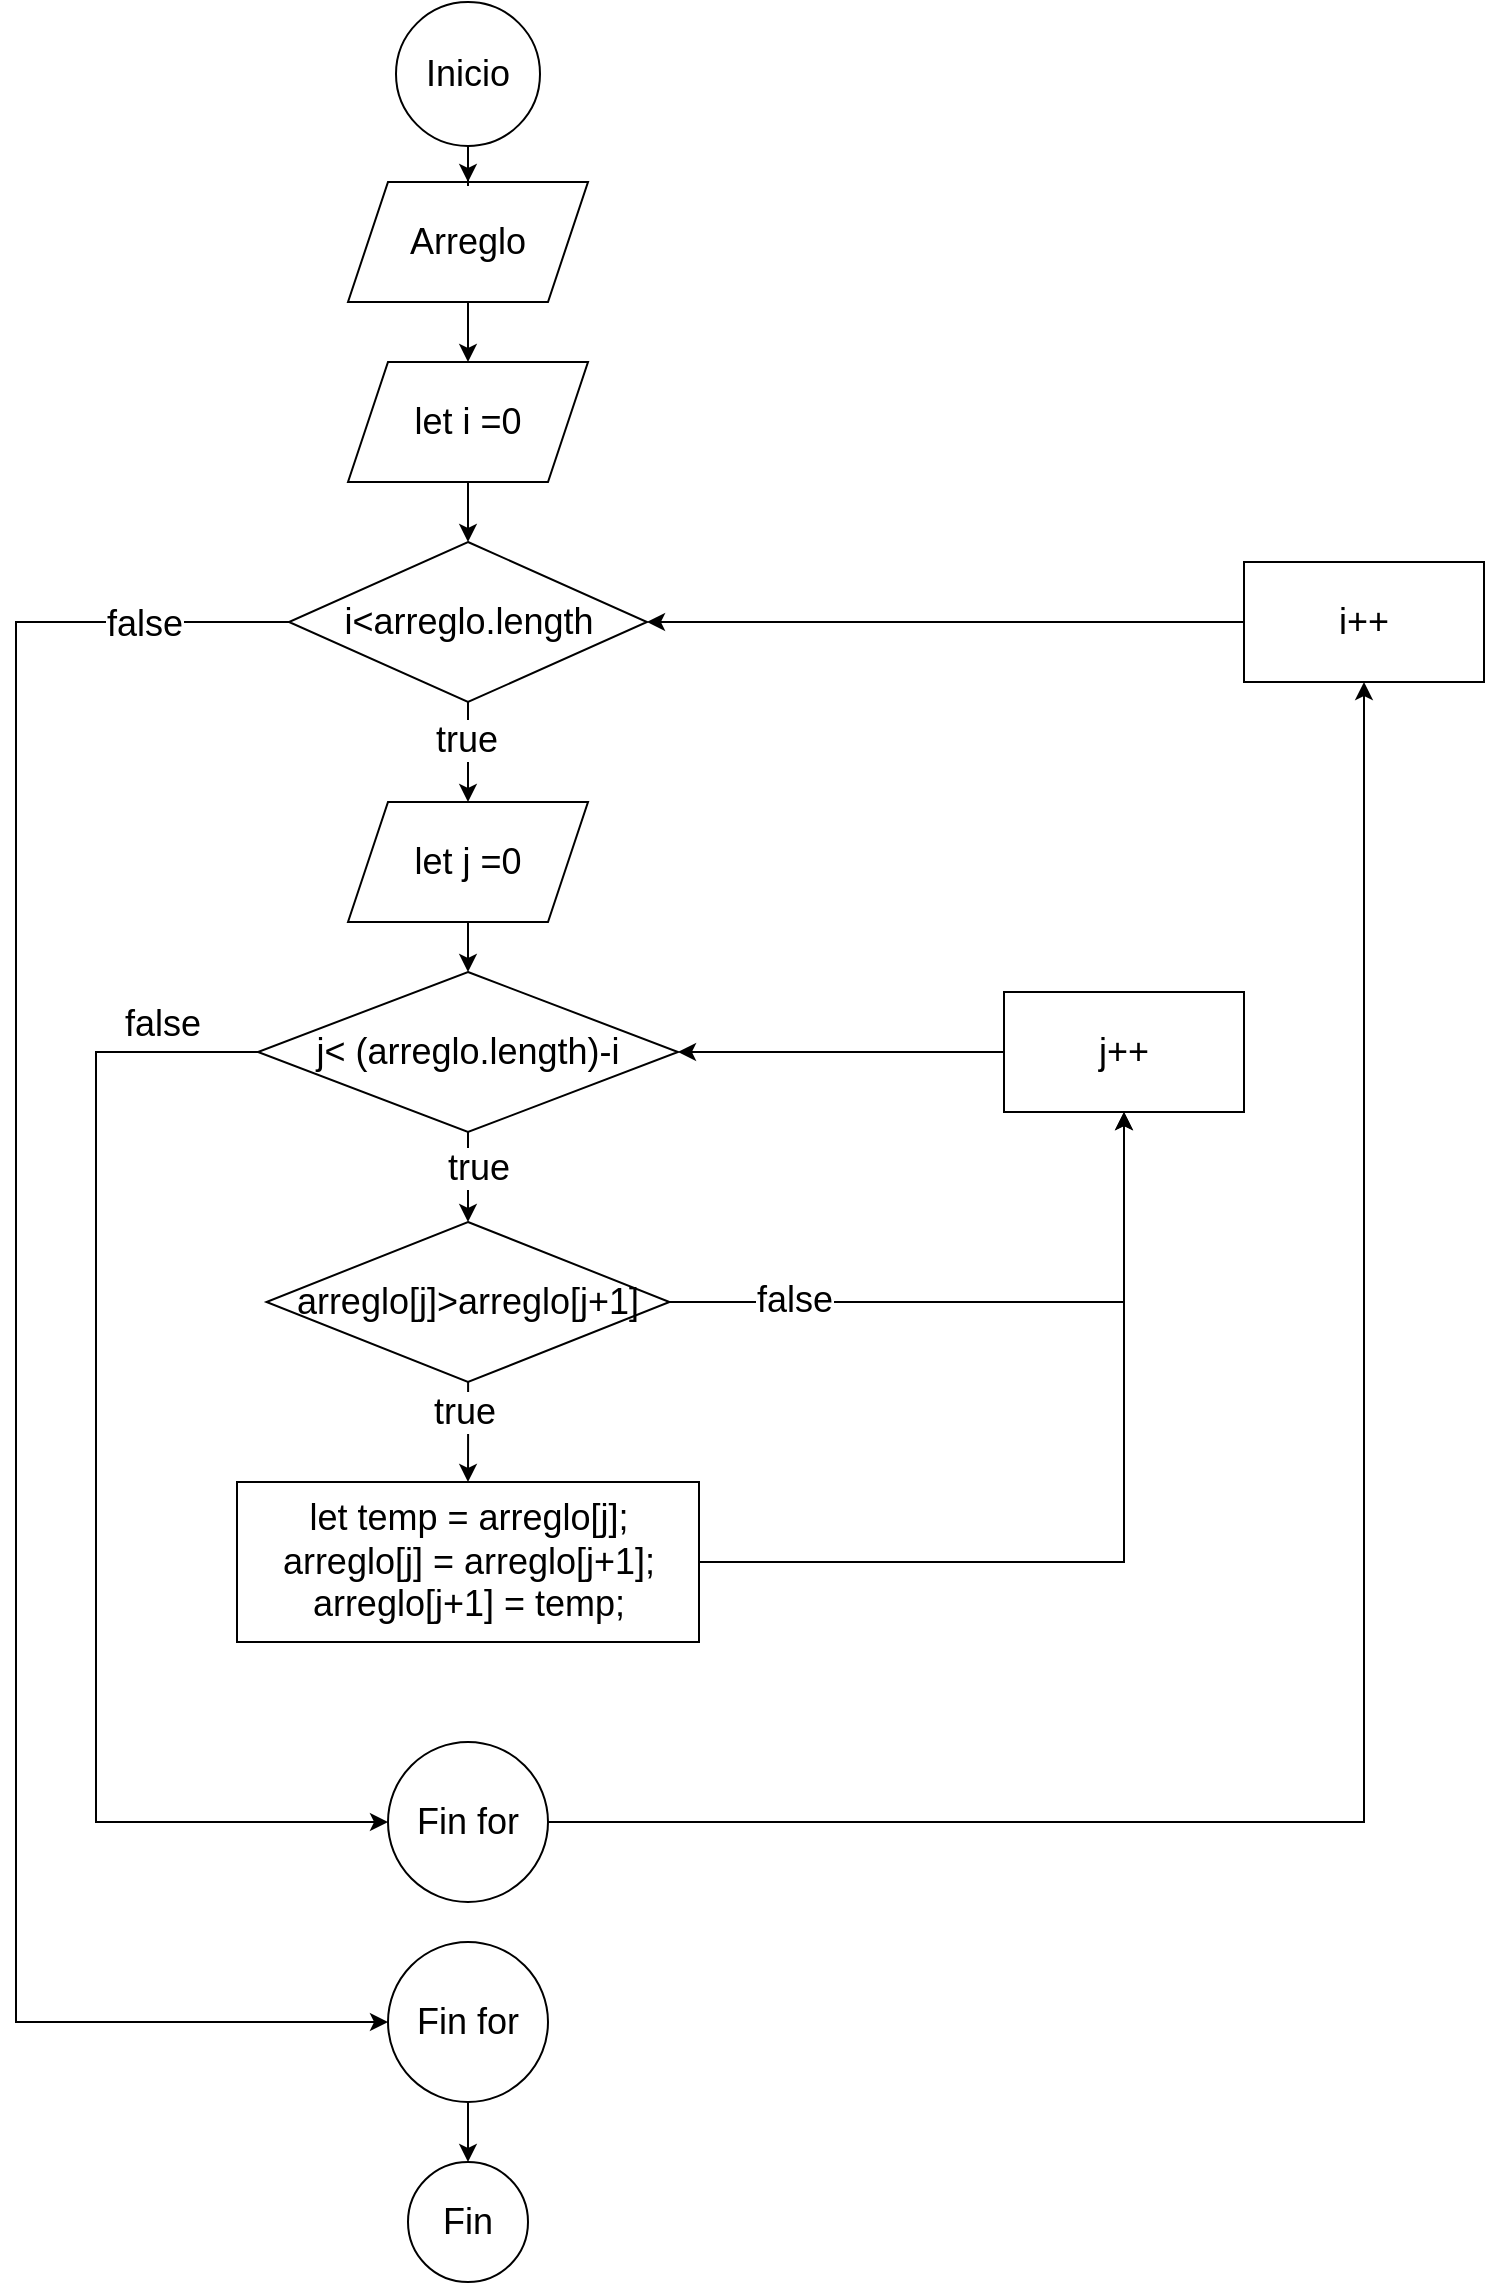 <mxfile version="28.2.7">
  <diagram name="Página-1" id="GpZgl3ylYhtAPS6ptLrU">
    <mxGraphModel grid="1" page="1" gridSize="10" guides="1" tooltips="1" connect="1" arrows="1" fold="1" pageScale="1" pageWidth="827" pageHeight="1169" math="0" shadow="0">
      <root>
        <mxCell id="0" />
        <mxCell id="1" parent="0" />
        <mxCell id="7dMSmFEyAdPv8ODHxnTT-74" value="" style="edgeStyle=orthogonalEdgeStyle;rounded=0;orthogonalLoop=1;jettySize=auto;html=1;" edge="1" parent="1" source="7dMSmFEyAdPv8ODHxnTT-2" target="7dMSmFEyAdPv8ODHxnTT-73">
          <mxGeometry relative="1" as="geometry" />
        </mxCell>
        <mxCell id="7dMSmFEyAdPv8ODHxnTT-2" value="&lt;font style=&quot;font-size: 18px;&quot;&gt;Arreglo&lt;/font&gt;" style="shape=parallelogram;perimeter=parallelogramPerimeter;whiteSpace=wrap;html=1;fixedSize=1;" vertex="1" parent="1">
          <mxGeometry x="213" y="100" width="120" height="60" as="geometry" />
        </mxCell>
        <mxCell id="7dMSmFEyAdPv8ODHxnTT-4" style="edgeStyle=orthogonalEdgeStyle;rounded=0;orthogonalLoop=1;jettySize=auto;html=1;entryX=0.5;entryY=0;entryDx=0;entryDy=0;" edge="1" parent="1" source="7dMSmFEyAdPv8ODHxnTT-3" target="7dMSmFEyAdPv8ODHxnTT-2">
          <mxGeometry relative="1" as="geometry" />
        </mxCell>
        <mxCell id="7dMSmFEyAdPv8ODHxnTT-3" value="&lt;font style=&quot;font-size: 18px;&quot;&gt;Inicio&lt;/font&gt;" style="ellipse;whiteSpace=wrap;html=1;aspect=fixed;" vertex="1" parent="1">
          <mxGeometry x="237" y="10" width="72" height="72" as="geometry" />
        </mxCell>
        <mxCell id="7dMSmFEyAdPv8ODHxnTT-38" value="&lt;font style=&quot;font-size: 18px;&quot;&gt;Fin&lt;/font&gt;" style="ellipse;whiteSpace=wrap;html=1;aspect=fixed;" vertex="1" parent="1">
          <mxGeometry x="243" y="1090" width="60" height="60" as="geometry" />
        </mxCell>
        <mxCell id="7dMSmFEyAdPv8ODHxnTT-79" style="edgeStyle=orthogonalEdgeStyle;rounded=0;orthogonalLoop=1;jettySize=auto;html=1;entryX=0.5;entryY=0;entryDx=0;entryDy=0;" edge="1" parent="1" source="7dMSmFEyAdPv8ODHxnTT-45" target="7dMSmFEyAdPv8ODHxnTT-38">
          <mxGeometry relative="1" as="geometry">
            <mxPoint x="273.0" y="1099" as="targetPoint" />
          </mxGeometry>
        </mxCell>
        <mxCell id="7dMSmFEyAdPv8ODHxnTT-45" value="&lt;font style=&quot;font-size: 18px;&quot;&gt;Fin for&lt;/font&gt;" style="ellipse;whiteSpace=wrap;html=1;aspect=fixed;" vertex="1" parent="1">
          <mxGeometry x="233" y="980" width="80" height="80" as="geometry" />
        </mxCell>
        <mxCell id="7dMSmFEyAdPv8ODHxnTT-78" style="edgeStyle=orthogonalEdgeStyle;rounded=0;orthogonalLoop=1;jettySize=auto;html=1;entryX=0.5;entryY=1;entryDx=0;entryDy=0;" edge="1" parent="1" source="7dMSmFEyAdPv8ODHxnTT-46" target="7dMSmFEyAdPv8ODHxnTT-54">
          <mxGeometry relative="1" as="geometry" />
        </mxCell>
        <mxCell id="7dMSmFEyAdPv8ODHxnTT-46" value="&lt;font style=&quot;font-size: 18px;&quot;&gt;Fin for&lt;/font&gt;" style="ellipse;whiteSpace=wrap;html=1;aspect=fixed;" vertex="1" parent="1">
          <mxGeometry x="233" y="880" width="80" height="80" as="geometry" />
        </mxCell>
        <mxCell id="7dMSmFEyAdPv8ODHxnTT-50" style="edgeStyle=orthogonalEdgeStyle;rounded=0;orthogonalLoop=1;jettySize=auto;html=1;entryX=0.5;entryY=0;entryDx=0;entryDy=0;" edge="1" parent="1" source="7dMSmFEyAdPv8ODHxnTT-47" target="7dMSmFEyAdPv8ODHxnTT-76">
          <mxGeometry relative="1" as="geometry" />
        </mxCell>
        <mxCell id="7dMSmFEyAdPv8ODHxnTT-66" value="&lt;font style=&quot;font-size: 18px;&quot;&gt;true&lt;/font&gt;" style="edgeLabel;html=1;align=center;verticalAlign=middle;resizable=0;points=[];" connectable="0" vertex="1" parent="7dMSmFEyAdPv8ODHxnTT-50">
          <mxGeometry x="-0.24" y="-1" relative="1" as="geometry">
            <mxPoint as="offset" />
          </mxGeometry>
        </mxCell>
        <mxCell id="7dMSmFEyAdPv8ODHxnTT-69" style="edgeStyle=orthogonalEdgeStyle;rounded=0;orthogonalLoop=1;jettySize=auto;html=1;entryX=0;entryY=0.5;entryDx=0;entryDy=0;exitX=0;exitY=0.5;exitDx=0;exitDy=0;" edge="1" parent="1" source="7dMSmFEyAdPv8ODHxnTT-47" target="7dMSmFEyAdPv8ODHxnTT-45">
          <mxGeometry relative="1" as="geometry">
            <mxPoint x="157" y="980" as="targetPoint" />
            <Array as="points">
              <mxPoint x="47" y="320" />
              <mxPoint x="47" y="1020" />
            </Array>
          </mxGeometry>
        </mxCell>
        <mxCell id="7dMSmFEyAdPv8ODHxnTT-72" value="&lt;font style=&quot;font-size: 18px;&quot;&gt;false&lt;/font&gt;" style="edgeLabel;html=1;align=center;verticalAlign=middle;resizable=0;points=[];" connectable="0" vertex="1" parent="7dMSmFEyAdPv8ODHxnTT-69">
          <mxGeometry x="-0.857" y="1" relative="1" as="geometry">
            <mxPoint as="offset" />
          </mxGeometry>
        </mxCell>
        <mxCell id="7dMSmFEyAdPv8ODHxnTT-47" value="&lt;font style=&quot;font-size: 18px;&quot;&gt;i&amp;lt;arreglo.length&lt;/font&gt;" style="rhombus;whiteSpace=wrap;html=1;" vertex="1" parent="1">
          <mxGeometry x="183.5" y="280" width="179" height="80" as="geometry" />
        </mxCell>
        <mxCell id="7dMSmFEyAdPv8ODHxnTT-52" style="edgeStyle=orthogonalEdgeStyle;rounded=0;orthogonalLoop=1;jettySize=auto;html=1;entryX=0.5;entryY=0;entryDx=0;entryDy=0;" edge="1" parent="1" source="7dMSmFEyAdPv8ODHxnTT-49" target="7dMSmFEyAdPv8ODHxnTT-57">
          <mxGeometry relative="1" as="geometry">
            <mxPoint x="273" y="570" as="targetPoint" />
          </mxGeometry>
        </mxCell>
        <mxCell id="7dMSmFEyAdPv8ODHxnTT-67" value="&lt;font style=&quot;font-size: 18px;&quot;&gt;true&lt;/font&gt;" style="edgeLabel;html=1;align=center;verticalAlign=middle;resizable=0;points=[];" connectable="0" vertex="1" parent="7dMSmFEyAdPv8ODHxnTT-52">
          <mxGeometry x="-0.2" y="5" relative="1" as="geometry">
            <mxPoint as="offset" />
          </mxGeometry>
        </mxCell>
        <mxCell id="7dMSmFEyAdPv8ODHxnTT-70" style="edgeStyle=orthogonalEdgeStyle;rounded=0;orthogonalLoop=1;jettySize=auto;html=1;entryX=0;entryY=0.5;entryDx=0;entryDy=0;exitX=0;exitY=0.5;exitDx=0;exitDy=0;" edge="1" parent="1" source="7dMSmFEyAdPv8ODHxnTT-49" target="7dMSmFEyAdPv8ODHxnTT-46">
          <mxGeometry relative="1" as="geometry">
            <Array as="points">
              <mxPoint x="87" y="535" />
              <mxPoint x="87" y="920" />
            </Array>
          </mxGeometry>
        </mxCell>
        <mxCell id="7dMSmFEyAdPv8ODHxnTT-71" value="&lt;font style=&quot;font-size: 18px;&quot;&gt;false&lt;/font&gt;" style="edgeLabel;html=1;align=center;verticalAlign=middle;resizable=0;points=[];" connectable="0" vertex="1" parent="7dMSmFEyAdPv8ODHxnTT-70">
          <mxGeometry x="-0.766" y="-3" relative="1" as="geometry">
            <mxPoint x="23" y="-11" as="offset" />
          </mxGeometry>
        </mxCell>
        <mxCell id="7dMSmFEyAdPv8ODHxnTT-49" value="&lt;font style=&quot;font-size: 18px;&quot;&gt;j&amp;lt; (arreglo.length)-i&lt;/font&gt;" style="rhombus;whiteSpace=wrap;html=1;" vertex="1" parent="1">
          <mxGeometry x="168" y="495" width="210" height="80" as="geometry" />
        </mxCell>
        <mxCell id="7dMSmFEyAdPv8ODHxnTT-68" style="edgeStyle=orthogonalEdgeStyle;rounded=0;orthogonalLoop=1;jettySize=auto;html=1;entryX=1;entryY=0.5;entryDx=0;entryDy=0;" edge="1" parent="1" source="7dMSmFEyAdPv8ODHxnTT-54" target="7dMSmFEyAdPv8ODHxnTT-47">
          <mxGeometry relative="1" as="geometry" />
        </mxCell>
        <mxCell id="7dMSmFEyAdPv8ODHxnTT-54" value="&lt;font style=&quot;font-size: 18px;&quot;&gt;i++&lt;/font&gt;" style="rounded=0;whiteSpace=wrap;html=1;" vertex="1" parent="1">
          <mxGeometry x="661" y="290" width="120" height="60" as="geometry" />
        </mxCell>
        <mxCell id="7dMSmFEyAdPv8ODHxnTT-65" style="edgeStyle=orthogonalEdgeStyle;rounded=0;orthogonalLoop=1;jettySize=auto;html=1;" edge="1" parent="1" source="7dMSmFEyAdPv8ODHxnTT-55" target="7dMSmFEyAdPv8ODHxnTT-49">
          <mxGeometry relative="1" as="geometry" />
        </mxCell>
        <mxCell id="7dMSmFEyAdPv8ODHxnTT-55" value="&lt;font style=&quot;font-size: 18px;&quot;&gt;j++&lt;/font&gt;" style="rounded=0;whiteSpace=wrap;html=1;" vertex="1" parent="1">
          <mxGeometry x="541" y="505" width="120" height="60" as="geometry" />
        </mxCell>
        <mxCell id="7dMSmFEyAdPv8ODHxnTT-60" style="edgeStyle=orthogonalEdgeStyle;rounded=0;orthogonalLoop=1;jettySize=auto;html=1;" edge="1" parent="1" source="7dMSmFEyAdPv8ODHxnTT-57" target="7dMSmFEyAdPv8ODHxnTT-59">
          <mxGeometry relative="1" as="geometry" />
        </mxCell>
        <mxCell id="7dMSmFEyAdPv8ODHxnTT-63" value="&lt;font style=&quot;font-size: 18px;&quot;&gt;true&lt;/font&gt;" style="edgeLabel;html=1;align=center;verticalAlign=middle;resizable=0;points=[];" connectable="0" vertex="1" parent="7dMSmFEyAdPv8ODHxnTT-60">
          <mxGeometry x="-0.4" y="-2" relative="1" as="geometry">
            <mxPoint as="offset" />
          </mxGeometry>
        </mxCell>
        <mxCell id="7dMSmFEyAdPv8ODHxnTT-62" style="edgeStyle=orthogonalEdgeStyle;rounded=0;orthogonalLoop=1;jettySize=auto;html=1;" edge="1" parent="1" source="7dMSmFEyAdPv8ODHxnTT-57" target="7dMSmFEyAdPv8ODHxnTT-55">
          <mxGeometry relative="1" as="geometry" />
        </mxCell>
        <mxCell id="7dMSmFEyAdPv8ODHxnTT-64" value="&lt;font style=&quot;font-size: 18px;&quot;&gt;false&lt;/font&gt;" style="edgeLabel;html=1;align=center;verticalAlign=middle;resizable=0;points=[];" connectable="0" vertex="1" parent="7dMSmFEyAdPv8ODHxnTT-62">
          <mxGeometry x="-0.614" y="1" relative="1" as="geometry">
            <mxPoint as="offset" />
          </mxGeometry>
        </mxCell>
        <mxCell id="7dMSmFEyAdPv8ODHxnTT-57" value="&lt;font style=&quot;font-size: 18px;&quot;&gt;arreglo[j]&amp;gt;arreglo[j+1]&lt;/font&gt;" style="rhombus;whiteSpace=wrap;html=1;" vertex="1" parent="1">
          <mxGeometry x="172.25" y="620" width="201.5" height="80" as="geometry" />
        </mxCell>
        <mxCell id="7dMSmFEyAdPv8ODHxnTT-61" style="edgeStyle=orthogonalEdgeStyle;rounded=0;orthogonalLoop=1;jettySize=auto;html=1;entryX=0.5;entryY=1;entryDx=0;entryDy=0;" edge="1" parent="1" source="7dMSmFEyAdPv8ODHxnTT-59" target="7dMSmFEyAdPv8ODHxnTT-55">
          <mxGeometry relative="1" as="geometry" />
        </mxCell>
        <mxCell id="7dMSmFEyAdPv8ODHxnTT-59" value="&lt;div&gt;&lt;font style=&quot;font-size: 18px;&quot;&gt;let temp = arreglo[j];&lt;/font&gt;&lt;/div&gt;&lt;div&gt;&lt;font style=&quot;font-size: 18px;&quot;&gt;arreglo[j] = arreglo[j+1];&lt;/font&gt;&lt;/div&gt;&lt;div&gt;&lt;font style=&quot;font-size: 18px;&quot;&gt;arreglo[j+1] = temp;&lt;/font&gt;&lt;/div&gt;" style="rounded=0;whiteSpace=wrap;html=1;" vertex="1" parent="1">
          <mxGeometry x="157.5" y="750" width="231" height="80" as="geometry" />
        </mxCell>
        <mxCell id="7dMSmFEyAdPv8ODHxnTT-75" style="edgeStyle=orthogonalEdgeStyle;rounded=0;orthogonalLoop=1;jettySize=auto;html=1;" edge="1" parent="1" source="7dMSmFEyAdPv8ODHxnTT-73" target="7dMSmFEyAdPv8ODHxnTT-47">
          <mxGeometry relative="1" as="geometry" />
        </mxCell>
        <mxCell id="7dMSmFEyAdPv8ODHxnTT-73" value="&lt;font style=&quot;font-size: 18px;&quot;&gt;let i =0&lt;/font&gt;" style="shape=parallelogram;perimeter=parallelogramPerimeter;whiteSpace=wrap;html=1;fixedSize=1;" vertex="1" parent="1">
          <mxGeometry x="213" y="190" width="120" height="60" as="geometry" />
        </mxCell>
        <mxCell id="7dMSmFEyAdPv8ODHxnTT-77" style="edgeStyle=orthogonalEdgeStyle;rounded=0;orthogonalLoop=1;jettySize=auto;html=1;" edge="1" parent="1" source="7dMSmFEyAdPv8ODHxnTT-76" target="7dMSmFEyAdPv8ODHxnTT-49">
          <mxGeometry relative="1" as="geometry" />
        </mxCell>
        <mxCell id="7dMSmFEyAdPv8ODHxnTT-76" value="&lt;font style=&quot;font-size: 18px;&quot;&gt;let j =0&lt;/font&gt;" style="shape=parallelogram;perimeter=parallelogramPerimeter;whiteSpace=wrap;html=1;fixedSize=1;" vertex="1" parent="1">
          <mxGeometry x="213" y="410" width="120" height="60" as="geometry" />
        </mxCell>
      </root>
    </mxGraphModel>
  </diagram>
</mxfile>
